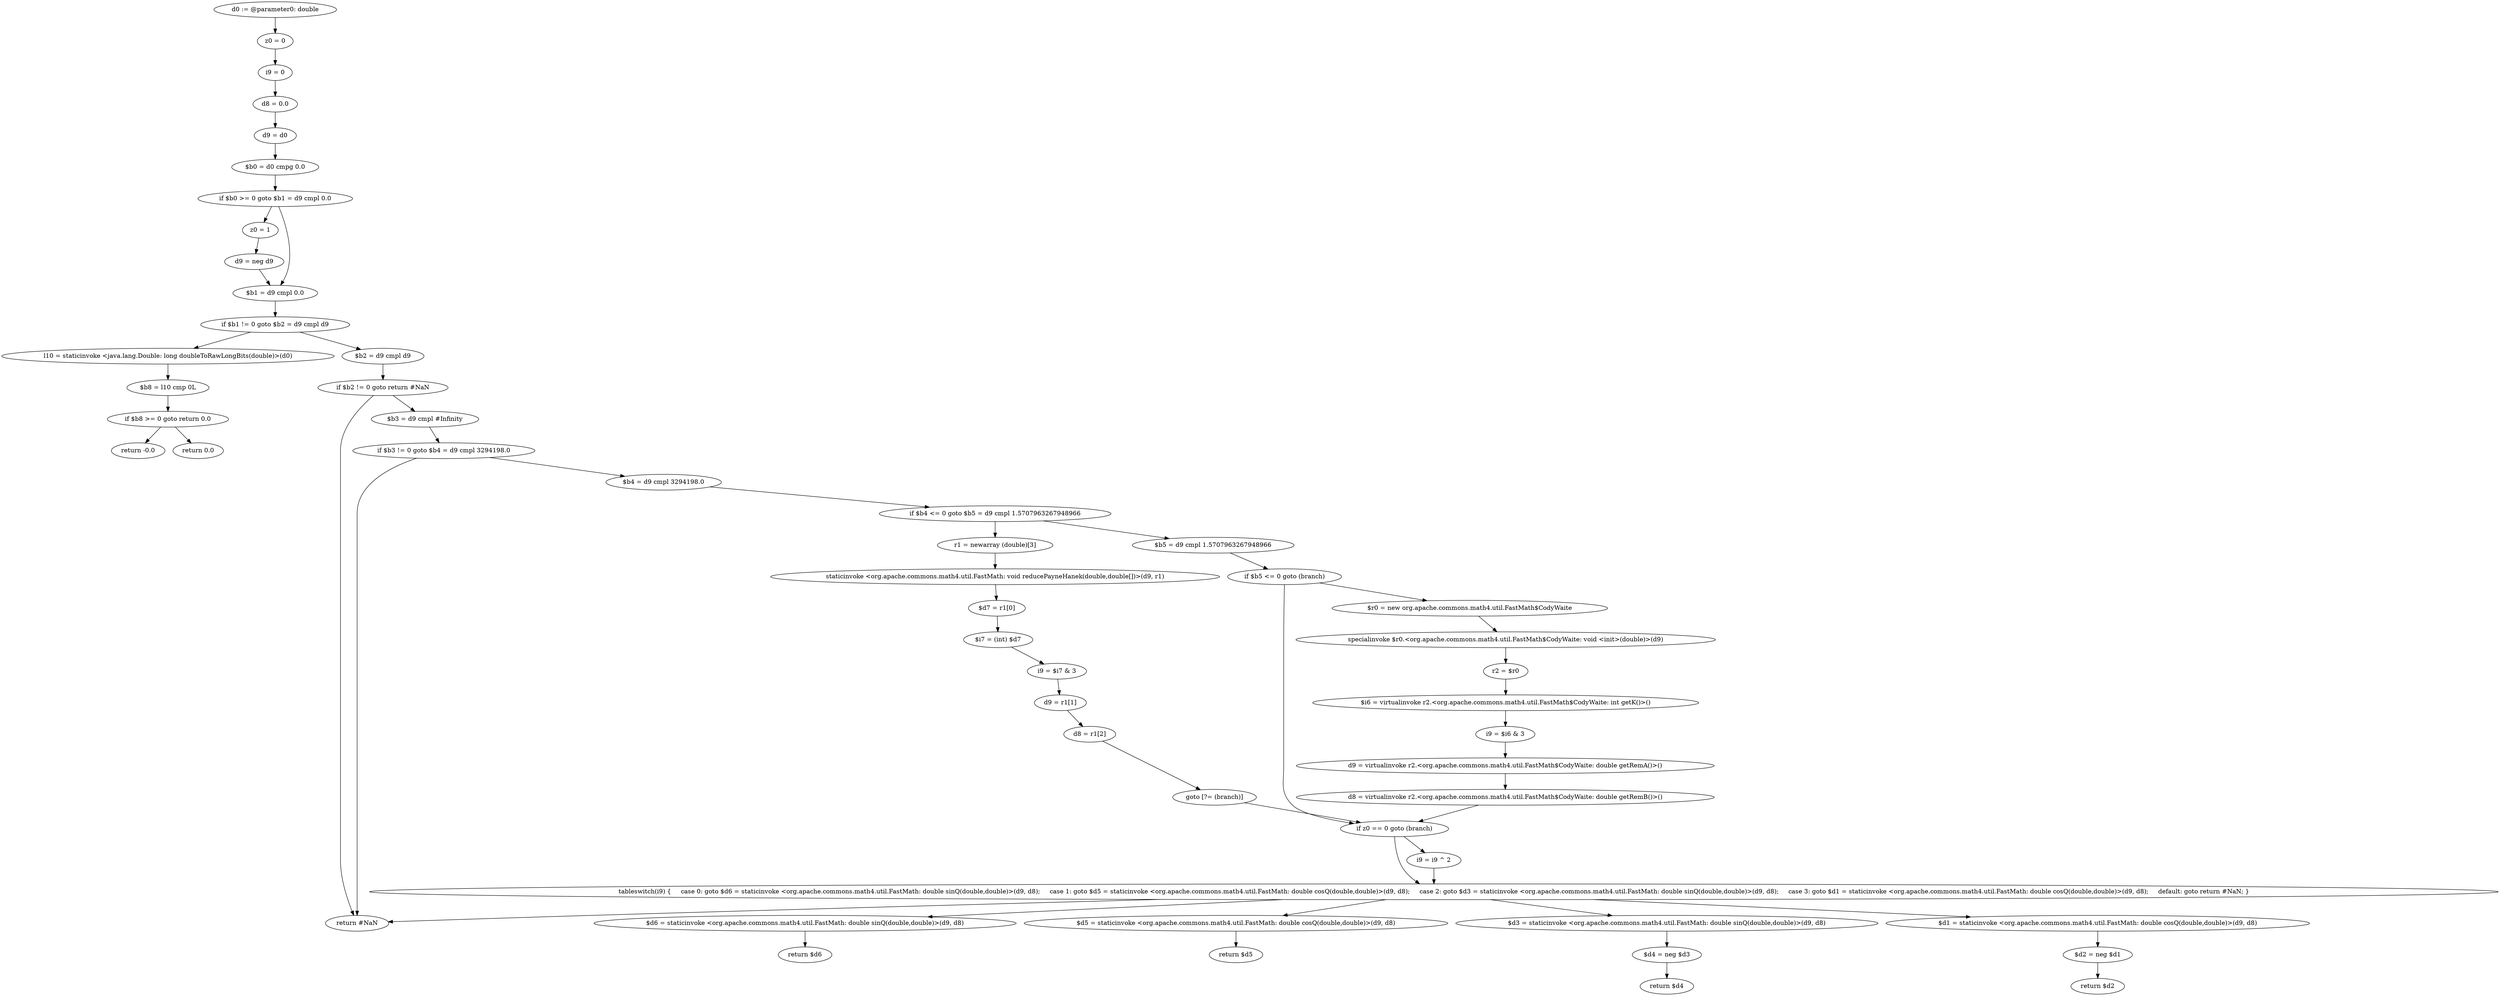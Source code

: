 digraph "unitGraph" {
    "d0 := @parameter0: double"
    "z0 = 0"
    "i9 = 0"
    "d8 = 0.0"
    "d9 = d0"
    "$b0 = d0 cmpg 0.0"
    "if $b0 >= 0 goto $b1 = d9 cmpl 0.0"
    "z0 = 1"
    "d9 = neg d9"
    "$b1 = d9 cmpl 0.0"
    "if $b1 != 0 goto $b2 = d9 cmpl d9"
    "l10 = staticinvoke <java.lang.Double: long doubleToRawLongBits(double)>(d0)"
    "$b8 = l10 cmp 0L"
    "if $b8 >= 0 goto return 0.0"
    "return -0.0"
    "return 0.0"
    "$b2 = d9 cmpl d9"
    "if $b2 != 0 goto return #NaN"
    "$b3 = d9 cmpl #Infinity"
    "if $b3 != 0 goto $b4 = d9 cmpl 3294198.0"
    "return #NaN"
    "$b4 = d9 cmpl 3294198.0"
    "if $b4 <= 0 goto $b5 = d9 cmpl 1.5707963267948966"
    "r1 = newarray (double)[3]"
    "staticinvoke <org.apache.commons.math4.util.FastMath: void reducePayneHanek(double,double[])>(d9, r1)"
    "$d7 = r1[0]"
    "$i7 = (int) $d7"
    "i9 = $i7 & 3"
    "d9 = r1[1]"
    "d8 = r1[2]"
    "goto [?= (branch)]"
    "$b5 = d9 cmpl 1.5707963267948966"
    "if $b5 <= 0 goto (branch)"
    "$r0 = new org.apache.commons.math4.util.FastMath$CodyWaite"
    "specialinvoke $r0.<org.apache.commons.math4.util.FastMath$CodyWaite: void <init>(double)>(d9)"
    "r2 = $r0"
    "$i6 = virtualinvoke r2.<org.apache.commons.math4.util.FastMath$CodyWaite: int getK()>()"
    "i9 = $i6 & 3"
    "d9 = virtualinvoke r2.<org.apache.commons.math4.util.FastMath$CodyWaite: double getRemA()>()"
    "d8 = virtualinvoke r2.<org.apache.commons.math4.util.FastMath$CodyWaite: double getRemB()>()"
    "if z0 == 0 goto (branch)"
    "i9 = i9 ^ 2"
    "tableswitch(i9) {     case 0: goto $d6 = staticinvoke <org.apache.commons.math4.util.FastMath: double sinQ(double,double)>(d9, d8);     case 1: goto $d5 = staticinvoke <org.apache.commons.math4.util.FastMath: double cosQ(double,double)>(d9, d8);     case 2: goto $d3 = staticinvoke <org.apache.commons.math4.util.FastMath: double sinQ(double,double)>(d9, d8);     case 3: goto $d1 = staticinvoke <org.apache.commons.math4.util.FastMath: double cosQ(double,double)>(d9, d8);     default: goto return #NaN; }"
    "$d6 = staticinvoke <org.apache.commons.math4.util.FastMath: double sinQ(double,double)>(d9, d8)"
    "return $d6"
    "$d5 = staticinvoke <org.apache.commons.math4.util.FastMath: double cosQ(double,double)>(d9, d8)"
    "return $d5"
    "$d3 = staticinvoke <org.apache.commons.math4.util.FastMath: double sinQ(double,double)>(d9, d8)"
    "$d4 = neg $d3"
    "return $d4"
    "$d1 = staticinvoke <org.apache.commons.math4.util.FastMath: double cosQ(double,double)>(d9, d8)"
    "$d2 = neg $d1"
    "return $d2"
    "d0 := @parameter0: double"->"z0 = 0";
    "z0 = 0"->"i9 = 0";
    "i9 = 0"->"d8 = 0.0";
    "d8 = 0.0"->"d9 = d0";
    "d9 = d0"->"$b0 = d0 cmpg 0.0";
    "$b0 = d0 cmpg 0.0"->"if $b0 >= 0 goto $b1 = d9 cmpl 0.0";
    "if $b0 >= 0 goto $b1 = d9 cmpl 0.0"->"z0 = 1";
    "if $b0 >= 0 goto $b1 = d9 cmpl 0.0"->"$b1 = d9 cmpl 0.0";
    "z0 = 1"->"d9 = neg d9";
    "d9 = neg d9"->"$b1 = d9 cmpl 0.0";
    "$b1 = d9 cmpl 0.0"->"if $b1 != 0 goto $b2 = d9 cmpl d9";
    "if $b1 != 0 goto $b2 = d9 cmpl d9"->"l10 = staticinvoke <java.lang.Double: long doubleToRawLongBits(double)>(d0)";
    "if $b1 != 0 goto $b2 = d9 cmpl d9"->"$b2 = d9 cmpl d9";
    "l10 = staticinvoke <java.lang.Double: long doubleToRawLongBits(double)>(d0)"->"$b8 = l10 cmp 0L";
    "$b8 = l10 cmp 0L"->"if $b8 >= 0 goto return 0.0";
    "if $b8 >= 0 goto return 0.0"->"return -0.0";
    "if $b8 >= 0 goto return 0.0"->"return 0.0";
    "$b2 = d9 cmpl d9"->"if $b2 != 0 goto return #NaN";
    "if $b2 != 0 goto return #NaN"->"$b3 = d9 cmpl #Infinity";
    "if $b2 != 0 goto return #NaN"->"return #NaN";
    "$b3 = d9 cmpl #Infinity"->"if $b3 != 0 goto $b4 = d9 cmpl 3294198.0";
    "if $b3 != 0 goto $b4 = d9 cmpl 3294198.0"->"return #NaN";
    "if $b3 != 0 goto $b4 = d9 cmpl 3294198.0"->"$b4 = d9 cmpl 3294198.0";
    "$b4 = d9 cmpl 3294198.0"->"if $b4 <= 0 goto $b5 = d9 cmpl 1.5707963267948966";
    "if $b4 <= 0 goto $b5 = d9 cmpl 1.5707963267948966"->"r1 = newarray (double)[3]";
    "if $b4 <= 0 goto $b5 = d9 cmpl 1.5707963267948966"->"$b5 = d9 cmpl 1.5707963267948966";
    "r1 = newarray (double)[3]"->"staticinvoke <org.apache.commons.math4.util.FastMath: void reducePayneHanek(double,double[])>(d9, r1)";
    "staticinvoke <org.apache.commons.math4.util.FastMath: void reducePayneHanek(double,double[])>(d9, r1)"->"$d7 = r1[0]";
    "$d7 = r1[0]"->"$i7 = (int) $d7";
    "$i7 = (int) $d7"->"i9 = $i7 & 3";
    "i9 = $i7 & 3"->"d9 = r1[1]";
    "d9 = r1[1]"->"d8 = r1[2]";
    "d8 = r1[2]"->"goto [?= (branch)]";
    "goto [?= (branch)]"->"if z0 == 0 goto (branch)";
    "$b5 = d9 cmpl 1.5707963267948966"->"if $b5 <= 0 goto (branch)";
    "if $b5 <= 0 goto (branch)"->"$r0 = new org.apache.commons.math4.util.FastMath$CodyWaite";
    "if $b5 <= 0 goto (branch)"->"if z0 == 0 goto (branch)";
    "$r0 = new org.apache.commons.math4.util.FastMath$CodyWaite"->"specialinvoke $r0.<org.apache.commons.math4.util.FastMath$CodyWaite: void <init>(double)>(d9)";
    "specialinvoke $r0.<org.apache.commons.math4.util.FastMath$CodyWaite: void <init>(double)>(d9)"->"r2 = $r0";
    "r2 = $r0"->"$i6 = virtualinvoke r2.<org.apache.commons.math4.util.FastMath$CodyWaite: int getK()>()";
    "$i6 = virtualinvoke r2.<org.apache.commons.math4.util.FastMath$CodyWaite: int getK()>()"->"i9 = $i6 & 3";
    "i9 = $i6 & 3"->"d9 = virtualinvoke r2.<org.apache.commons.math4.util.FastMath$CodyWaite: double getRemA()>()";
    "d9 = virtualinvoke r2.<org.apache.commons.math4.util.FastMath$CodyWaite: double getRemA()>()"->"d8 = virtualinvoke r2.<org.apache.commons.math4.util.FastMath$CodyWaite: double getRemB()>()";
    "d8 = virtualinvoke r2.<org.apache.commons.math4.util.FastMath$CodyWaite: double getRemB()>()"->"if z0 == 0 goto (branch)";
    "if z0 == 0 goto (branch)"->"i9 = i9 ^ 2";
    "if z0 == 0 goto (branch)"->"tableswitch(i9) {     case 0: goto $d6 = staticinvoke <org.apache.commons.math4.util.FastMath: double sinQ(double,double)>(d9, d8);     case 1: goto $d5 = staticinvoke <org.apache.commons.math4.util.FastMath: double cosQ(double,double)>(d9, d8);     case 2: goto $d3 = staticinvoke <org.apache.commons.math4.util.FastMath: double sinQ(double,double)>(d9, d8);     case 3: goto $d1 = staticinvoke <org.apache.commons.math4.util.FastMath: double cosQ(double,double)>(d9, d8);     default: goto return #NaN; }";
    "i9 = i9 ^ 2"->"tableswitch(i9) {     case 0: goto $d6 = staticinvoke <org.apache.commons.math4.util.FastMath: double sinQ(double,double)>(d9, d8);     case 1: goto $d5 = staticinvoke <org.apache.commons.math4.util.FastMath: double cosQ(double,double)>(d9, d8);     case 2: goto $d3 = staticinvoke <org.apache.commons.math4.util.FastMath: double sinQ(double,double)>(d9, d8);     case 3: goto $d1 = staticinvoke <org.apache.commons.math4.util.FastMath: double cosQ(double,double)>(d9, d8);     default: goto return #NaN; }";
    "tableswitch(i9) {     case 0: goto $d6 = staticinvoke <org.apache.commons.math4.util.FastMath: double sinQ(double,double)>(d9, d8);     case 1: goto $d5 = staticinvoke <org.apache.commons.math4.util.FastMath: double cosQ(double,double)>(d9, d8);     case 2: goto $d3 = staticinvoke <org.apache.commons.math4.util.FastMath: double sinQ(double,double)>(d9, d8);     case 3: goto $d1 = staticinvoke <org.apache.commons.math4.util.FastMath: double cosQ(double,double)>(d9, d8);     default: goto return #NaN; }"->"$d6 = staticinvoke <org.apache.commons.math4.util.FastMath: double sinQ(double,double)>(d9, d8)";
    "tableswitch(i9) {     case 0: goto $d6 = staticinvoke <org.apache.commons.math4.util.FastMath: double sinQ(double,double)>(d9, d8);     case 1: goto $d5 = staticinvoke <org.apache.commons.math4.util.FastMath: double cosQ(double,double)>(d9, d8);     case 2: goto $d3 = staticinvoke <org.apache.commons.math4.util.FastMath: double sinQ(double,double)>(d9, d8);     case 3: goto $d1 = staticinvoke <org.apache.commons.math4.util.FastMath: double cosQ(double,double)>(d9, d8);     default: goto return #NaN; }"->"$d5 = staticinvoke <org.apache.commons.math4.util.FastMath: double cosQ(double,double)>(d9, d8)";
    "tableswitch(i9) {     case 0: goto $d6 = staticinvoke <org.apache.commons.math4.util.FastMath: double sinQ(double,double)>(d9, d8);     case 1: goto $d5 = staticinvoke <org.apache.commons.math4.util.FastMath: double cosQ(double,double)>(d9, d8);     case 2: goto $d3 = staticinvoke <org.apache.commons.math4.util.FastMath: double sinQ(double,double)>(d9, d8);     case 3: goto $d1 = staticinvoke <org.apache.commons.math4.util.FastMath: double cosQ(double,double)>(d9, d8);     default: goto return #NaN; }"->"$d3 = staticinvoke <org.apache.commons.math4.util.FastMath: double sinQ(double,double)>(d9, d8)";
    "tableswitch(i9) {     case 0: goto $d6 = staticinvoke <org.apache.commons.math4.util.FastMath: double sinQ(double,double)>(d9, d8);     case 1: goto $d5 = staticinvoke <org.apache.commons.math4.util.FastMath: double cosQ(double,double)>(d9, d8);     case 2: goto $d3 = staticinvoke <org.apache.commons.math4.util.FastMath: double sinQ(double,double)>(d9, d8);     case 3: goto $d1 = staticinvoke <org.apache.commons.math4.util.FastMath: double cosQ(double,double)>(d9, d8);     default: goto return #NaN; }"->"$d1 = staticinvoke <org.apache.commons.math4.util.FastMath: double cosQ(double,double)>(d9, d8)";
    "tableswitch(i9) {     case 0: goto $d6 = staticinvoke <org.apache.commons.math4.util.FastMath: double sinQ(double,double)>(d9, d8);     case 1: goto $d5 = staticinvoke <org.apache.commons.math4.util.FastMath: double cosQ(double,double)>(d9, d8);     case 2: goto $d3 = staticinvoke <org.apache.commons.math4.util.FastMath: double sinQ(double,double)>(d9, d8);     case 3: goto $d1 = staticinvoke <org.apache.commons.math4.util.FastMath: double cosQ(double,double)>(d9, d8);     default: goto return #NaN; }"->"return #NaN";
    "$d6 = staticinvoke <org.apache.commons.math4.util.FastMath: double sinQ(double,double)>(d9, d8)"->"return $d6";
    "$d5 = staticinvoke <org.apache.commons.math4.util.FastMath: double cosQ(double,double)>(d9, d8)"->"return $d5";
    "$d3 = staticinvoke <org.apache.commons.math4.util.FastMath: double sinQ(double,double)>(d9, d8)"->"$d4 = neg $d3";
    "$d4 = neg $d3"->"return $d4";
    "$d1 = staticinvoke <org.apache.commons.math4.util.FastMath: double cosQ(double,double)>(d9, d8)"->"$d2 = neg $d1";
    "$d2 = neg $d1"->"return $d2";
}
